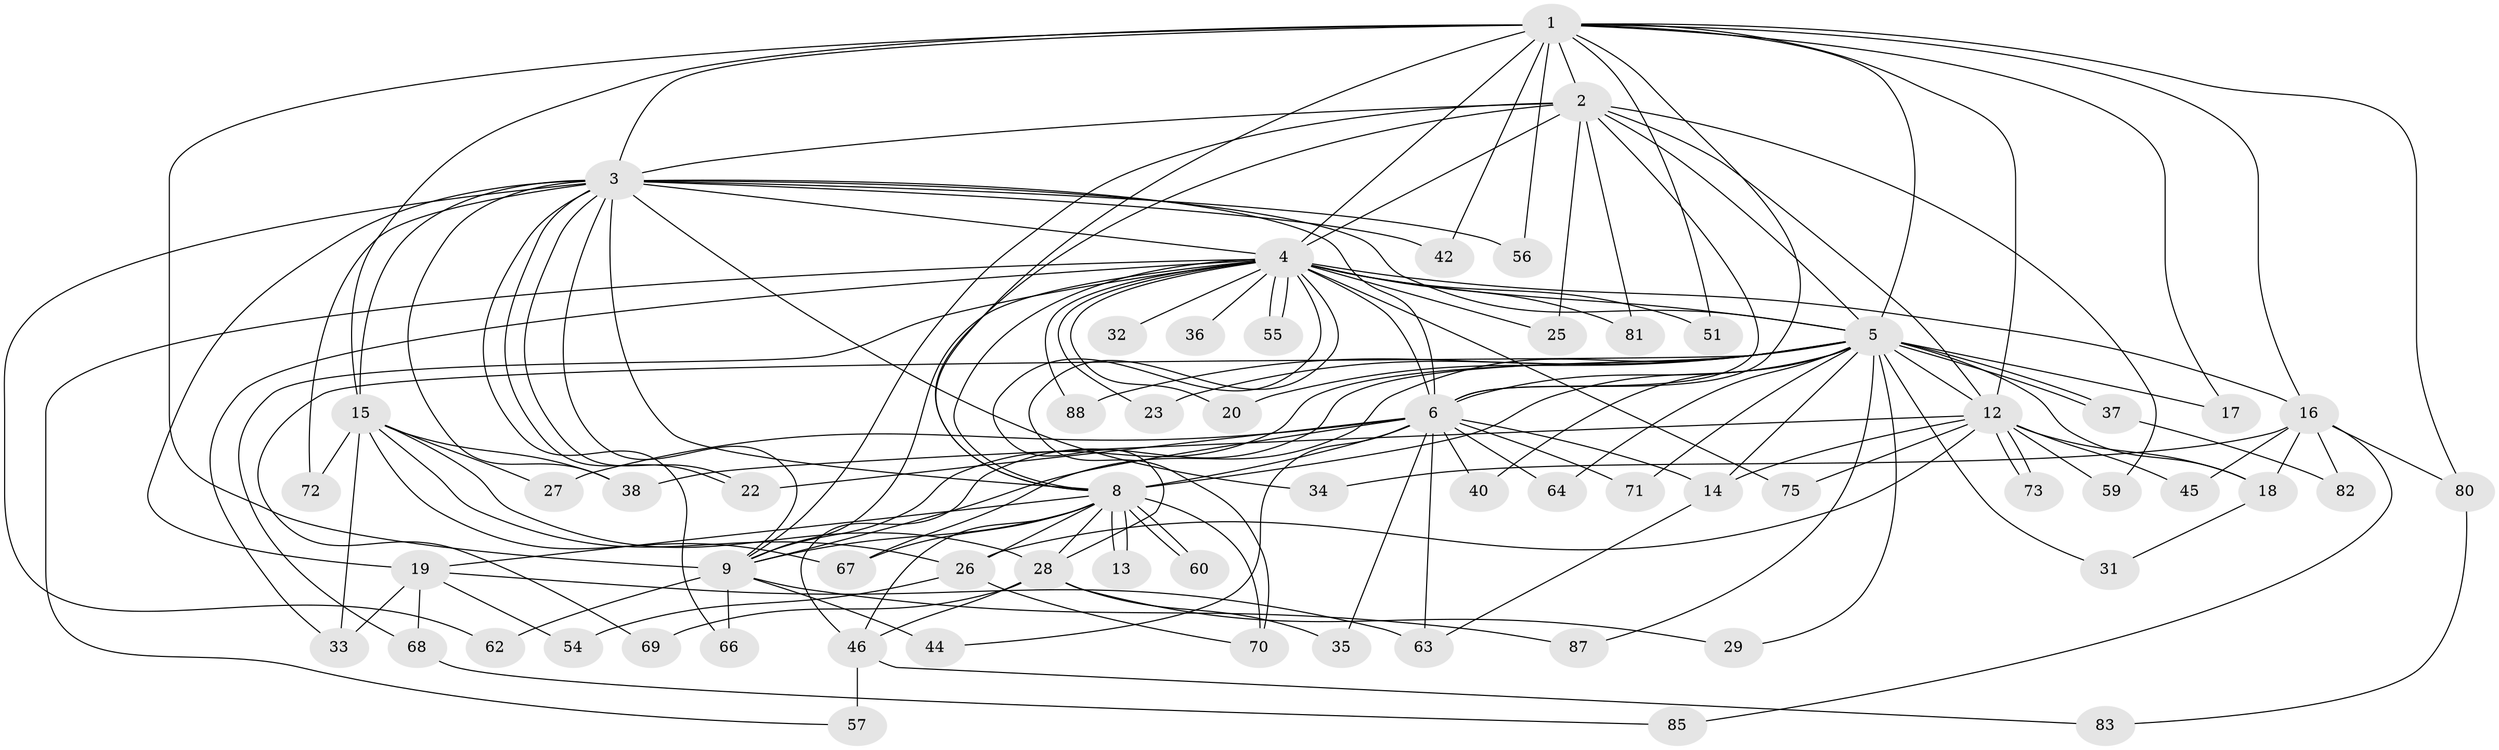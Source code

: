 // original degree distribution, {17: 0.03409090909090909, 15: 0.022727272727272728, 21: 0.022727272727272728, 19: 0.011363636363636364, 23: 0.011363636363636364, 20: 0.011363636363636364, 3: 0.20454545454545456, 12: 0.011363636363636364, 2: 0.5681818181818182, 4: 0.03409090909090909, 9: 0.011363636363636364, 7: 0.011363636363636364, 5: 0.011363636363636364, 6: 0.03409090909090909}
// Generated by graph-tools (version 1.1) at 2025/10/02/27/25 16:10:59]
// undirected, 63 vertices, 148 edges
graph export_dot {
graph [start="1"]
  node [color=gray90,style=filled];
  1 [super="+11"];
  2 [super="+52"];
  3 [super="+30"];
  4 [super="+10"];
  5 [super="+7"];
  6 [super="+41"];
  8 [super="+21"];
  9 [super="+24"];
  12 [super="+39"];
  13;
  14 [super="+86"];
  15 [super="+49"];
  16 [super="+48"];
  17;
  18 [super="+84"];
  19 [super="+61"];
  20;
  22;
  23;
  25;
  26 [super="+43"];
  27;
  28 [super="+47"];
  29;
  31;
  32;
  33;
  34;
  35;
  36;
  37;
  38 [super="+65"];
  40 [super="+53"];
  42;
  44 [super="+50"];
  45;
  46 [super="+79"];
  51 [super="+58"];
  54;
  55;
  56;
  57 [super="+76"];
  59;
  60;
  62;
  63 [super="+77"];
  64;
  66;
  67 [super="+78"];
  68;
  69;
  70 [super="+74"];
  71;
  72;
  73;
  75;
  80;
  81;
  82;
  83;
  85;
  87;
  88;
  1 -- 2;
  1 -- 3;
  1 -- 4 [weight=3];
  1 -- 5 [weight=2];
  1 -- 6;
  1 -- 8;
  1 -- 9;
  1 -- 15;
  1 -- 16;
  1 -- 42;
  1 -- 51;
  1 -- 56;
  1 -- 80;
  1 -- 12;
  1 -- 17;
  2 -- 3 [weight=2];
  2 -- 4 [weight=2];
  2 -- 5 [weight=2];
  2 -- 6;
  2 -- 8 [weight=2];
  2 -- 9;
  2 -- 12;
  2 -- 25;
  2 -- 59;
  2 -- 81;
  3 -- 4 [weight=2];
  3 -- 5 [weight=2];
  3 -- 6;
  3 -- 8;
  3 -- 9;
  3 -- 15;
  3 -- 19;
  3 -- 22;
  3 -- 22;
  3 -- 34;
  3 -- 38 [weight=2];
  3 -- 42;
  3 -- 62;
  3 -- 66;
  3 -- 72;
  3 -- 56;
  4 -- 5 [weight=4];
  4 -- 6 [weight=2];
  4 -- 8 [weight=2];
  4 -- 9 [weight=2];
  4 -- 16;
  4 -- 20;
  4 -- 32 [weight=2];
  4 -- 36 [weight=2];
  4 -- 55;
  4 -- 55;
  4 -- 68;
  4 -- 81;
  4 -- 70;
  4 -- 75;
  4 -- 23;
  4 -- 88;
  4 -- 25;
  4 -- 33;
  4 -- 51 [weight=2];
  4 -- 57;
  4 -- 28;
  5 -- 6 [weight=2];
  5 -- 8 [weight=3];
  5 -- 9 [weight=3];
  5 -- 14;
  5 -- 18 [weight=2];
  5 -- 20;
  5 -- 23;
  5 -- 31;
  5 -- 37;
  5 -- 37;
  5 -- 40 [weight=2];
  5 -- 46;
  5 -- 69;
  5 -- 87;
  5 -- 88;
  5 -- 64;
  5 -- 67;
  5 -- 71;
  5 -- 12;
  5 -- 17;
  5 -- 29;
  6 -- 8;
  6 -- 9;
  6 -- 27;
  6 -- 35;
  6 -- 44;
  6 -- 63;
  6 -- 64;
  6 -- 71;
  6 -- 40;
  6 -- 14;
  6 -- 22;
  8 -- 9;
  8 -- 13;
  8 -- 13;
  8 -- 19;
  8 -- 26;
  8 -- 28;
  8 -- 60;
  8 -- 60;
  8 -- 46;
  8 -- 70;
  8 -- 67;
  9 -- 44 [weight=2];
  9 -- 62;
  9 -- 66;
  9 -- 87;
  12 -- 14;
  12 -- 18;
  12 -- 26;
  12 -- 38;
  12 -- 45;
  12 -- 59;
  12 -- 73;
  12 -- 73;
  12 -- 75;
  14 -- 63;
  15 -- 27;
  15 -- 28;
  15 -- 33;
  15 -- 67;
  15 -- 72;
  15 -- 26;
  15 -- 38;
  16 -- 34;
  16 -- 45;
  16 -- 82;
  16 -- 85;
  16 -- 18;
  16 -- 80;
  18 -- 31;
  19 -- 54;
  19 -- 68;
  19 -- 33;
  19 -- 63;
  26 -- 70;
  26 -- 54;
  28 -- 29;
  28 -- 35;
  28 -- 46;
  28 -- 69;
  37 -- 82;
  46 -- 57 [weight=2];
  46 -- 83;
  68 -- 85;
  80 -- 83;
}
